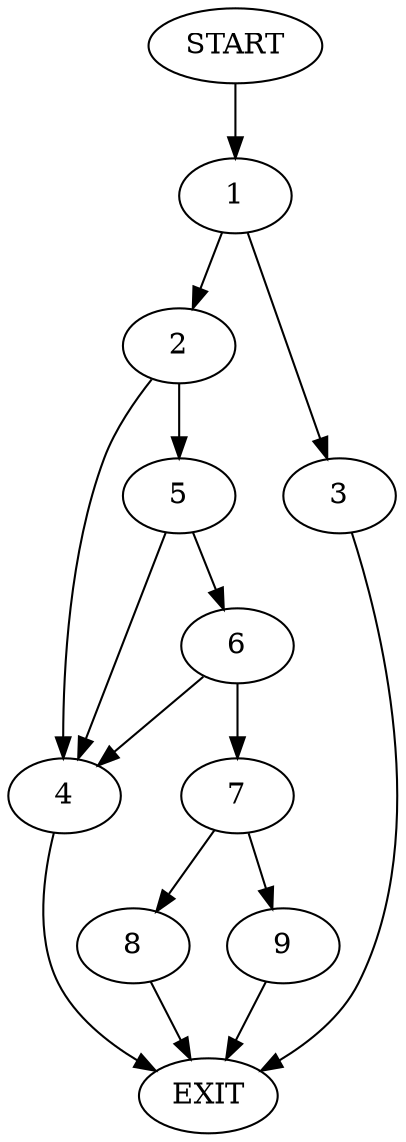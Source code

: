 digraph {
0 [label="START"]
10 [label="EXIT"]
0 -> 1
1 -> 2
1 -> 3
2 -> 4
2 -> 5
3 -> 10
4 -> 10
5 -> 4
5 -> 6
6 -> 4
6 -> 7
7 -> 8
7 -> 9
9 -> 10
8 -> 10
}
